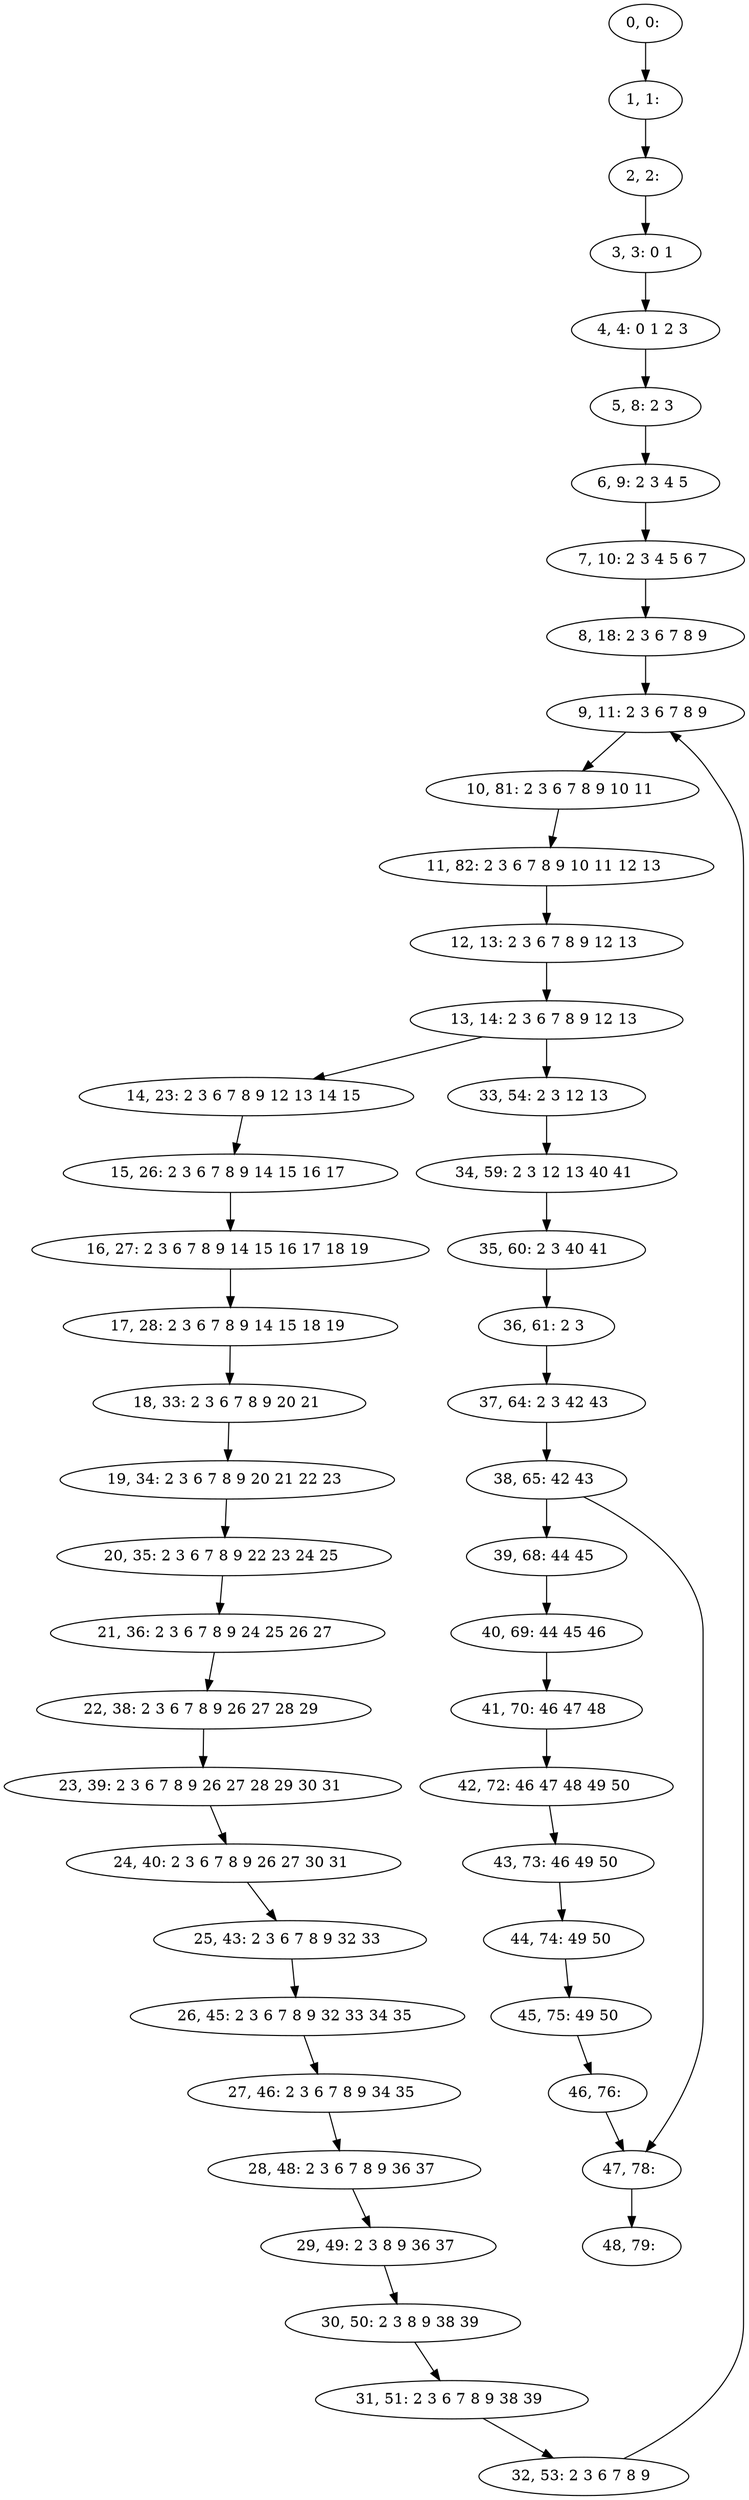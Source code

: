 digraph G {
0[label="0, 0: "];
1[label="1, 1: "];
2[label="2, 2: "];
3[label="3, 3: 0 1 "];
4[label="4, 4: 0 1 2 3 "];
5[label="5, 8: 2 3 "];
6[label="6, 9: 2 3 4 5 "];
7[label="7, 10: 2 3 4 5 6 7 "];
8[label="8, 18: 2 3 6 7 8 9 "];
9[label="9, 11: 2 3 6 7 8 9 "];
10[label="10, 81: 2 3 6 7 8 9 10 11 "];
11[label="11, 82: 2 3 6 7 8 9 10 11 12 13 "];
12[label="12, 13: 2 3 6 7 8 9 12 13 "];
13[label="13, 14: 2 3 6 7 8 9 12 13 "];
14[label="14, 23: 2 3 6 7 8 9 12 13 14 15 "];
15[label="15, 26: 2 3 6 7 8 9 14 15 16 17 "];
16[label="16, 27: 2 3 6 7 8 9 14 15 16 17 18 19 "];
17[label="17, 28: 2 3 6 7 8 9 14 15 18 19 "];
18[label="18, 33: 2 3 6 7 8 9 20 21 "];
19[label="19, 34: 2 3 6 7 8 9 20 21 22 23 "];
20[label="20, 35: 2 3 6 7 8 9 22 23 24 25 "];
21[label="21, 36: 2 3 6 7 8 9 24 25 26 27 "];
22[label="22, 38: 2 3 6 7 8 9 26 27 28 29 "];
23[label="23, 39: 2 3 6 7 8 9 26 27 28 29 30 31 "];
24[label="24, 40: 2 3 6 7 8 9 26 27 30 31 "];
25[label="25, 43: 2 3 6 7 8 9 32 33 "];
26[label="26, 45: 2 3 6 7 8 9 32 33 34 35 "];
27[label="27, 46: 2 3 6 7 8 9 34 35 "];
28[label="28, 48: 2 3 6 7 8 9 36 37 "];
29[label="29, 49: 2 3 8 9 36 37 "];
30[label="30, 50: 2 3 8 9 38 39 "];
31[label="31, 51: 2 3 6 7 8 9 38 39 "];
32[label="32, 53: 2 3 6 7 8 9 "];
33[label="33, 54: 2 3 12 13 "];
34[label="34, 59: 2 3 12 13 40 41 "];
35[label="35, 60: 2 3 40 41 "];
36[label="36, 61: 2 3 "];
37[label="37, 64: 2 3 42 43 "];
38[label="38, 65: 42 43 "];
39[label="39, 68: 44 45 "];
40[label="40, 69: 44 45 46 "];
41[label="41, 70: 46 47 48 "];
42[label="42, 72: 46 47 48 49 50 "];
43[label="43, 73: 46 49 50 "];
44[label="44, 74: 49 50 "];
45[label="45, 75: 49 50 "];
46[label="46, 76: "];
47[label="47, 78: "];
48[label="48, 79: "];
0->1 ;
1->2 ;
2->3 ;
3->4 ;
4->5 ;
5->6 ;
6->7 ;
7->8 ;
8->9 ;
9->10 ;
10->11 ;
11->12 ;
12->13 ;
13->14 ;
13->33 ;
14->15 ;
15->16 ;
16->17 ;
17->18 ;
18->19 ;
19->20 ;
20->21 ;
21->22 ;
22->23 ;
23->24 ;
24->25 ;
25->26 ;
26->27 ;
27->28 ;
28->29 ;
29->30 ;
30->31 ;
31->32 ;
32->9 ;
33->34 ;
34->35 ;
35->36 ;
36->37 ;
37->38 ;
38->39 ;
38->47 ;
39->40 ;
40->41 ;
41->42 ;
42->43 ;
43->44 ;
44->45 ;
45->46 ;
46->47 ;
47->48 ;
}
